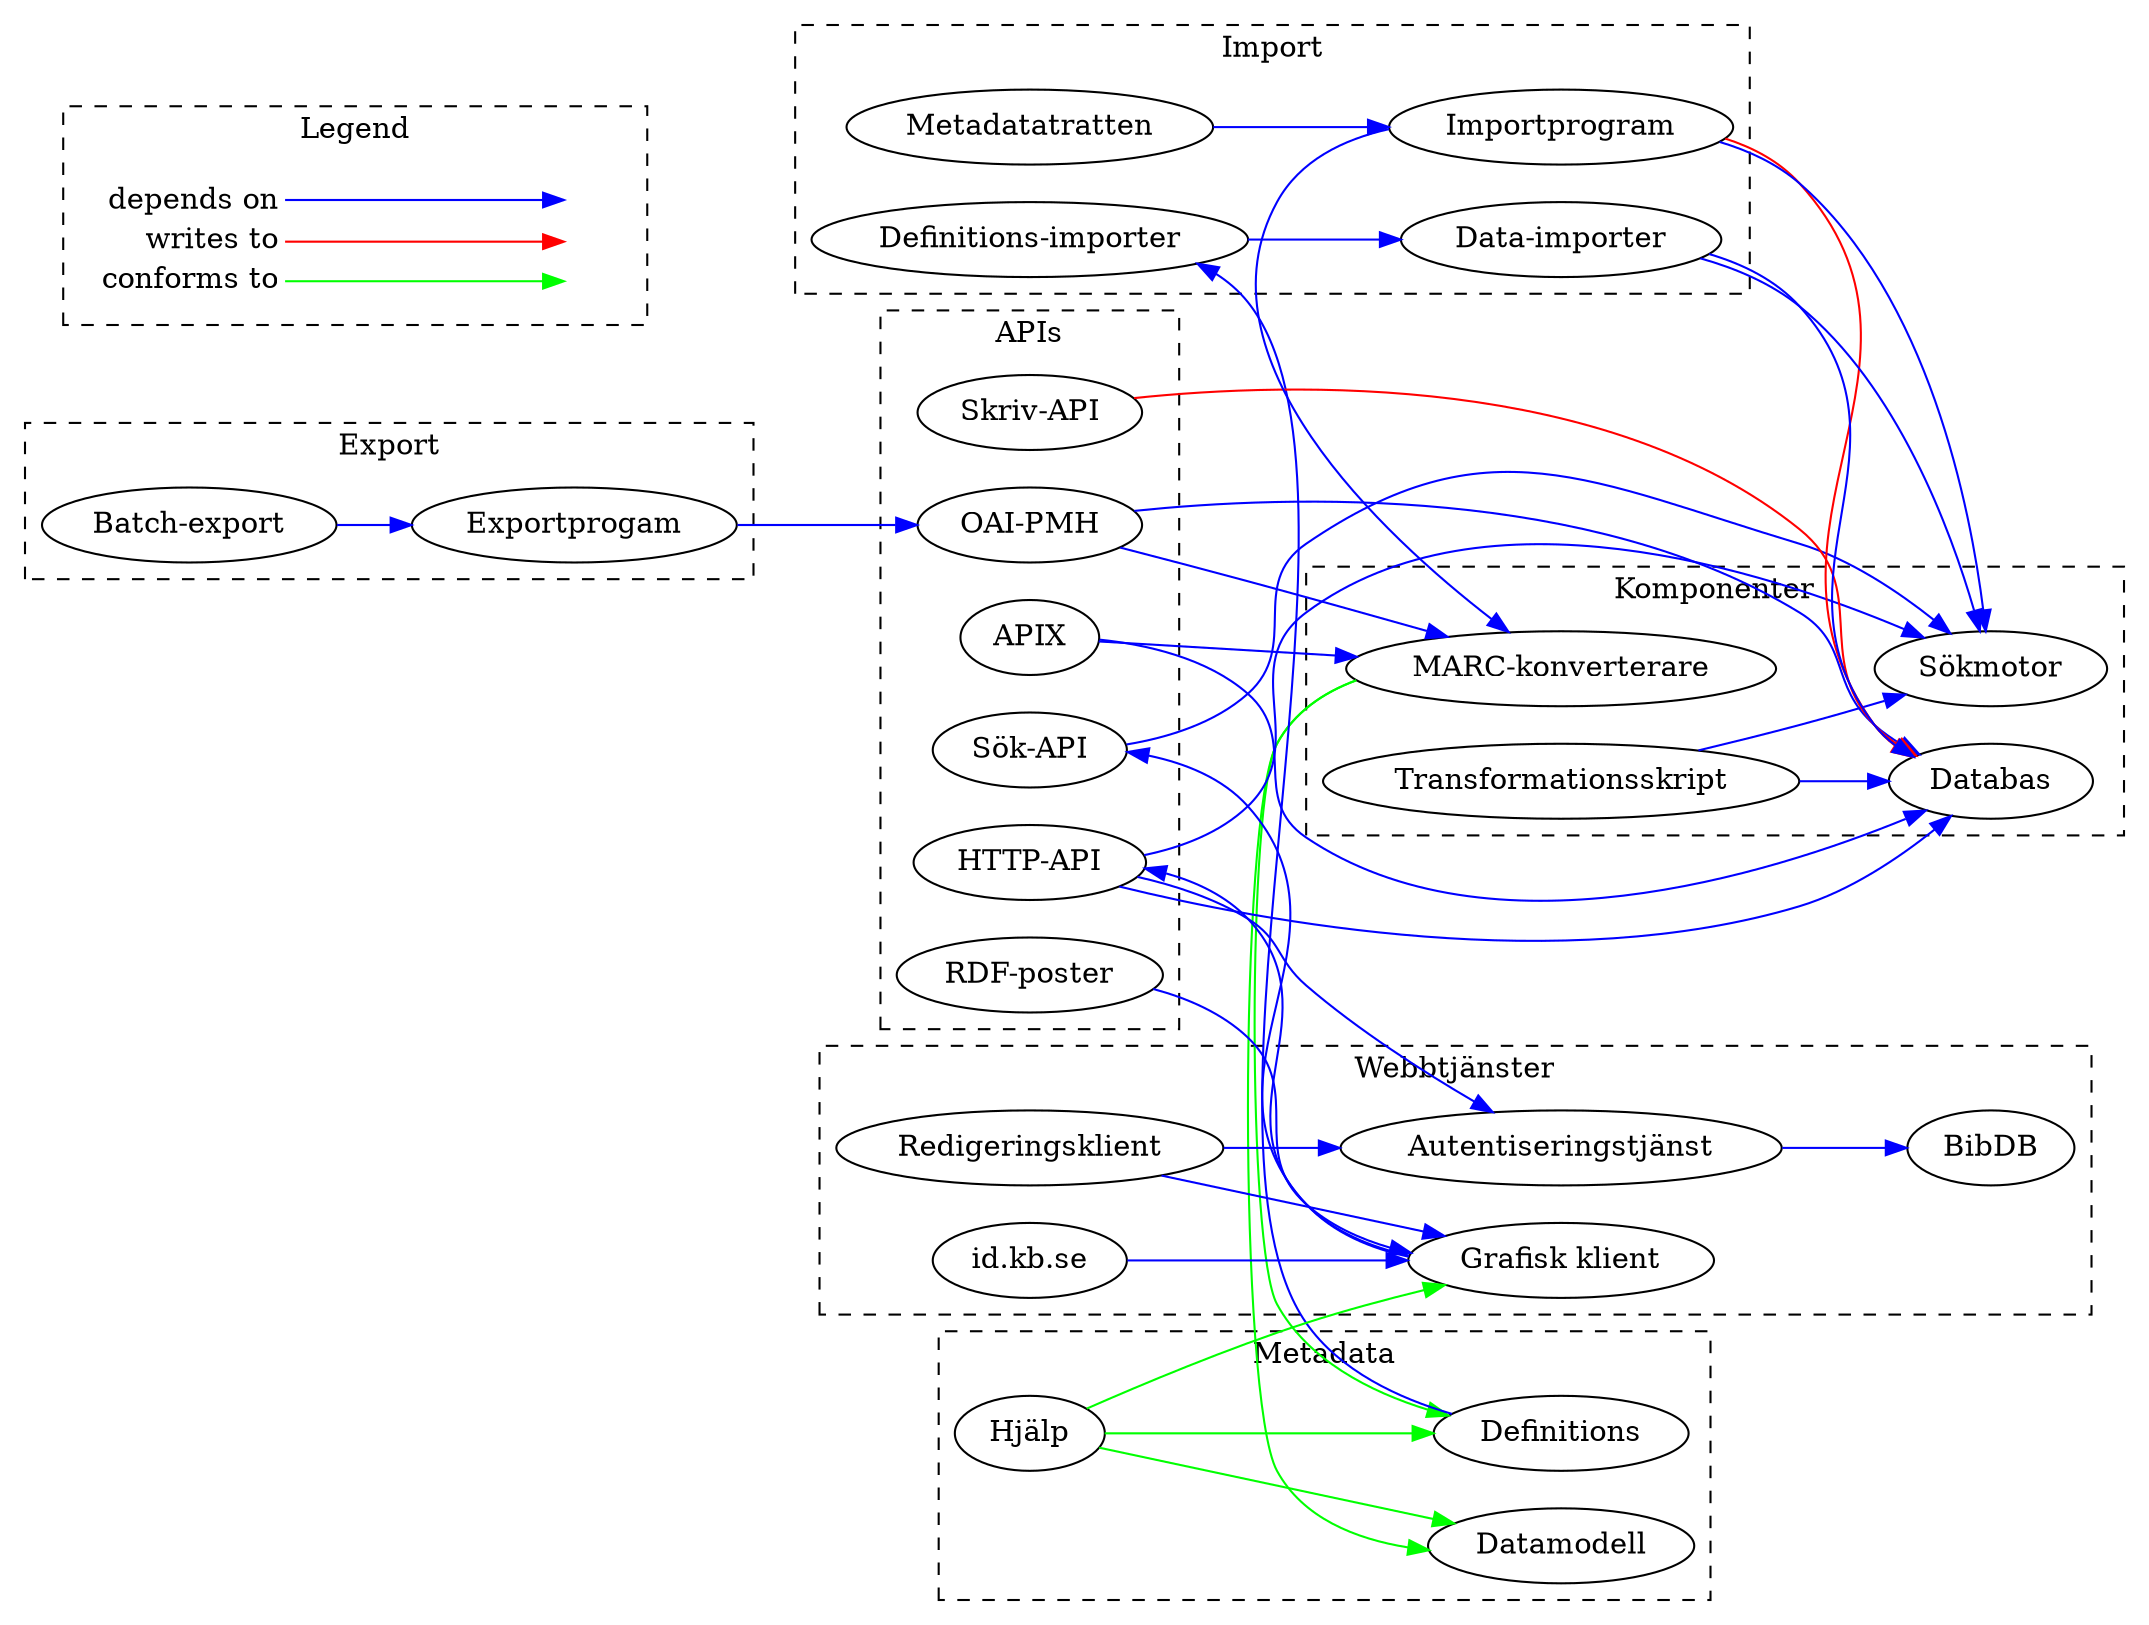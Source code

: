 digraph system_overview {
    rankdir="LR";
    edge[color="blue"];

    subgraph cluster_components {
        graph[style=dashed];
        label="Komponenter";

        lddb [label="Databas"];
        search [label="Sökmotor"];
        marc_converter [label="MARC-konverterare"];
        transform [label="Transformationsskript"];
    }
    marc_converter -> {
        defs
        model
    } [color="green"];
    transform -> {
        lddb
        search
    };

    subgraph cluster_metadata {
        graph[style=dashed];
        label="Metadata";

        defs [label="Definitions"];
        model [label="Datamodell"];
        help [label="Hjälp"];
    }
    defs -> { defs_importer };
    help -> {
        viewer
        model
        defs
    } [color="green"];

    subgraph cluster_apis {
        graph[style=dashed];
        label="APIs";

        apix [label="APIX"];
        http_api [label="HTTP-API"]; // subgraph?
        oaipmh [label="OAI-PMH"];
        search_api [label="Sök-API"];
        write_api [label="Skriv-API"];
        record [label="RDF-poster"];
    }
    apix -> {
        lddb
        marc_converter
    };
    http_api -> {
        auth
        lddb
        search
    };
    oaipmh -> {
        lddb
        marc_converter
    } ;
    search_api -> { search };
    write_api -> { lddb }[color="red"];
    record -> { viewer };

    subgraph cluster_importers {
        graph[style=dashed];
        label="Import";

        import_program [label="Importprogram"];
        metadata_funnel [label="Metadatatratten"];
        data_importer [label="Data-importer"];
        defs_importer [label="Definitions-importer"];
    }
    import_program -> {
        marc_converter
        search
    };
    import_program -> {
        lddb
    } [color="red"];
    data_importer -> {
        lddb
        search
    };
    defs_importer -> {
        data_importer
    };
    metadata_funnel -> { import_program };

    subgraph cluster_exporters {
        graph[style=dashed];
        label="Export";

        batch [label="Batch-export"];
        export_program [label="Exportprogam"];
    }
    batch -> { export_program };
    export_program -> {
        oaipmh
    };

    subgraph cluster_webservices {
        graph[style=dashed];
        label="Webbtjänster";

        viewer [label="Grafisk klient"];
        editor [label="Redigeringsklient"];
        id [label="id.kb.se"];
        auth [label="Autentiseringstjänst"];
        bibdb [label="BibDB"];
    }
    viewer -> {
        search_api
        http_api
    };
    editor -> {
        auth
        viewer
    };
    id -> { viewer };
    auth -> { bibdb };

    /**
     * LEGEND
     */
    subgraph cluster_legend { 
        style="dashed";
        node [shape=plaintext]
        label = "Legend";
        key [label=<<table border="0" cellpadding="2" cellspacing="0" cellborder="0">
            <tr><td align="right" port="i1">depends on</td></tr>
            <tr><td align="right" port="i2">writes to</td></tr>
            <tr><td align="right" port="i3">conforms to</td></tr>
            </table>>]
            key2 [label=<<table border="0" cellpadding="2" cellspacing="0" cellborder="0">
            <tr><td port="i1">&nbsp;</td></tr>
            <tr><td port="i2">&nbsp;</td></tr>
            <tr><td port="i3">&nbsp;</td></tr>
            </table>>]
        key:i1:e -> key2:i1:w [clor=blue]
        key:i2:e -> key2:i2:w [color=red]
        key:i3:e -> key2:i3:w [color=green]
    }
}

